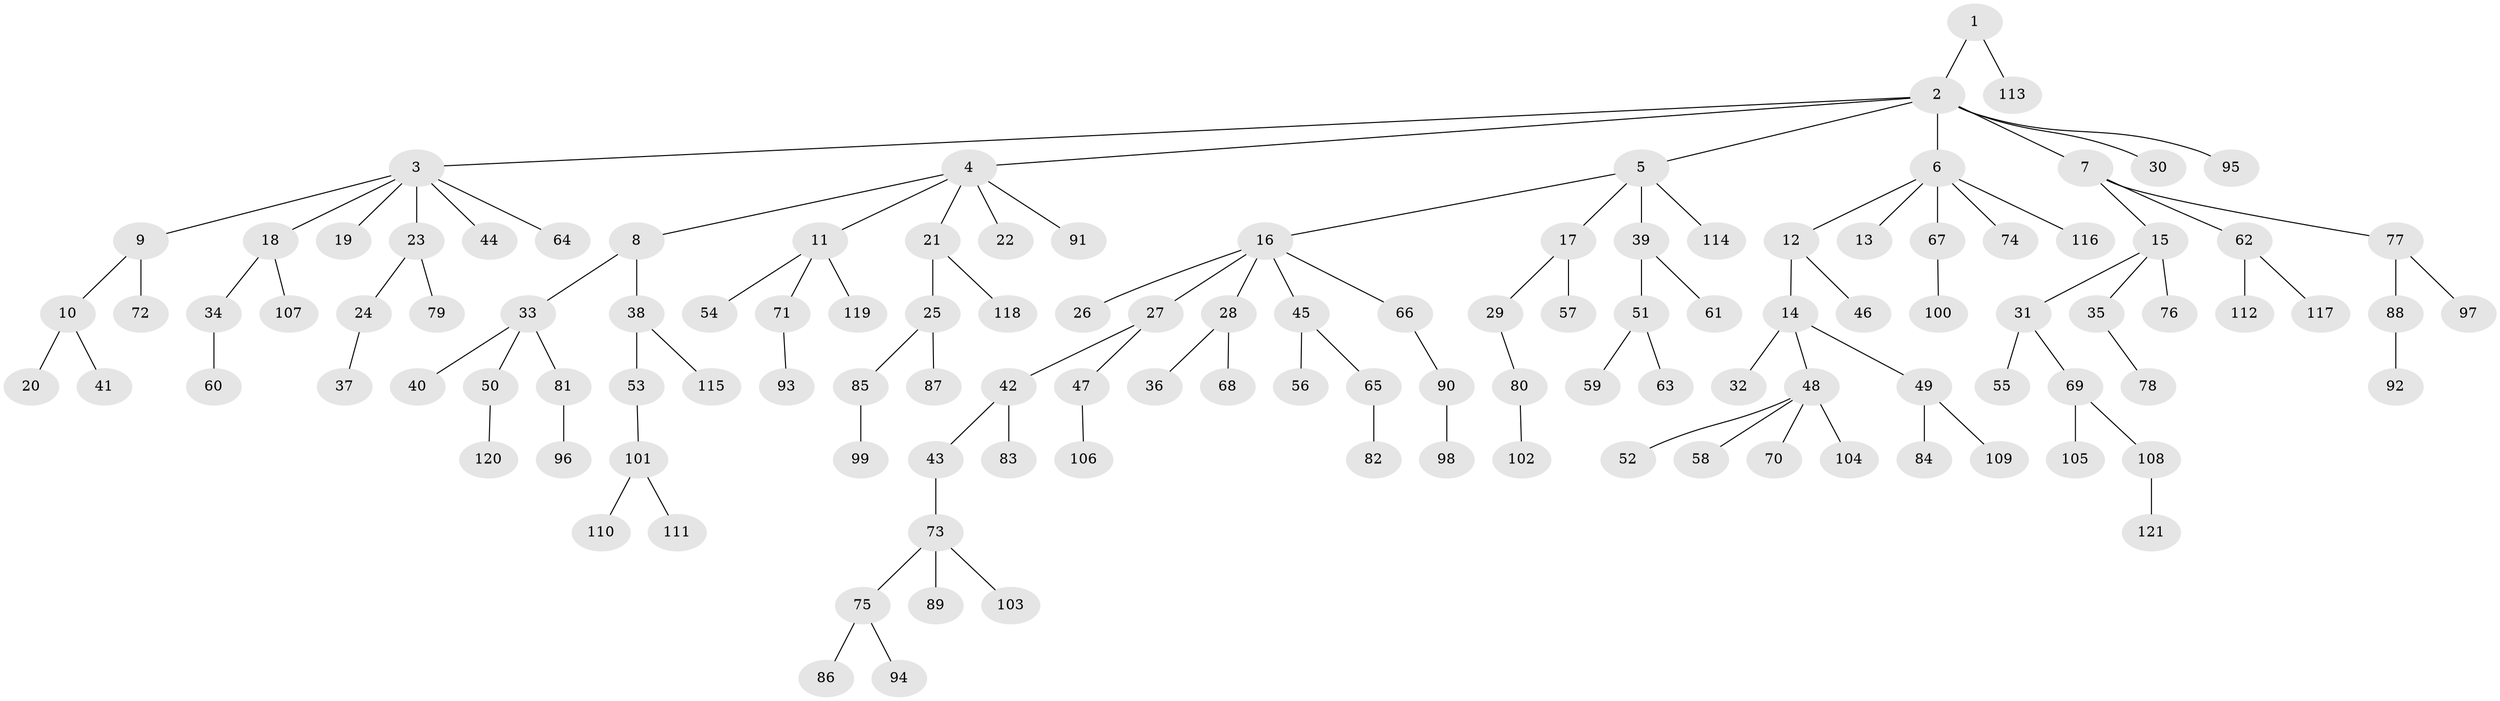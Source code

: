 // coarse degree distribution, {2: 0.11666666666666667, 1: 0.7666666666666667, 4: 0.05, 8: 0.016666666666666666, 5: 0.03333333333333333, 28: 0.016666666666666666}
// Generated by graph-tools (version 1.1) at 2025/55/03/04/25 21:55:36]
// undirected, 121 vertices, 120 edges
graph export_dot {
graph [start="1"]
  node [color=gray90,style=filled];
  1;
  2;
  3;
  4;
  5;
  6;
  7;
  8;
  9;
  10;
  11;
  12;
  13;
  14;
  15;
  16;
  17;
  18;
  19;
  20;
  21;
  22;
  23;
  24;
  25;
  26;
  27;
  28;
  29;
  30;
  31;
  32;
  33;
  34;
  35;
  36;
  37;
  38;
  39;
  40;
  41;
  42;
  43;
  44;
  45;
  46;
  47;
  48;
  49;
  50;
  51;
  52;
  53;
  54;
  55;
  56;
  57;
  58;
  59;
  60;
  61;
  62;
  63;
  64;
  65;
  66;
  67;
  68;
  69;
  70;
  71;
  72;
  73;
  74;
  75;
  76;
  77;
  78;
  79;
  80;
  81;
  82;
  83;
  84;
  85;
  86;
  87;
  88;
  89;
  90;
  91;
  92;
  93;
  94;
  95;
  96;
  97;
  98;
  99;
  100;
  101;
  102;
  103;
  104;
  105;
  106;
  107;
  108;
  109;
  110;
  111;
  112;
  113;
  114;
  115;
  116;
  117;
  118;
  119;
  120;
  121;
  1 -- 2;
  1 -- 113;
  2 -- 3;
  2 -- 4;
  2 -- 5;
  2 -- 6;
  2 -- 7;
  2 -- 30;
  2 -- 95;
  3 -- 9;
  3 -- 18;
  3 -- 19;
  3 -- 23;
  3 -- 44;
  3 -- 64;
  4 -- 8;
  4 -- 11;
  4 -- 21;
  4 -- 22;
  4 -- 91;
  5 -- 16;
  5 -- 17;
  5 -- 39;
  5 -- 114;
  6 -- 12;
  6 -- 13;
  6 -- 67;
  6 -- 74;
  6 -- 116;
  7 -- 15;
  7 -- 62;
  7 -- 77;
  8 -- 33;
  8 -- 38;
  9 -- 10;
  9 -- 72;
  10 -- 20;
  10 -- 41;
  11 -- 54;
  11 -- 71;
  11 -- 119;
  12 -- 14;
  12 -- 46;
  14 -- 32;
  14 -- 48;
  14 -- 49;
  15 -- 31;
  15 -- 35;
  15 -- 76;
  16 -- 26;
  16 -- 27;
  16 -- 28;
  16 -- 45;
  16 -- 66;
  17 -- 29;
  17 -- 57;
  18 -- 34;
  18 -- 107;
  21 -- 25;
  21 -- 118;
  23 -- 24;
  23 -- 79;
  24 -- 37;
  25 -- 85;
  25 -- 87;
  27 -- 42;
  27 -- 47;
  28 -- 36;
  28 -- 68;
  29 -- 80;
  31 -- 55;
  31 -- 69;
  33 -- 40;
  33 -- 50;
  33 -- 81;
  34 -- 60;
  35 -- 78;
  38 -- 53;
  38 -- 115;
  39 -- 51;
  39 -- 61;
  42 -- 43;
  42 -- 83;
  43 -- 73;
  45 -- 56;
  45 -- 65;
  47 -- 106;
  48 -- 52;
  48 -- 58;
  48 -- 70;
  48 -- 104;
  49 -- 84;
  49 -- 109;
  50 -- 120;
  51 -- 59;
  51 -- 63;
  53 -- 101;
  62 -- 112;
  62 -- 117;
  65 -- 82;
  66 -- 90;
  67 -- 100;
  69 -- 105;
  69 -- 108;
  71 -- 93;
  73 -- 75;
  73 -- 89;
  73 -- 103;
  75 -- 86;
  75 -- 94;
  77 -- 88;
  77 -- 97;
  80 -- 102;
  81 -- 96;
  85 -- 99;
  88 -- 92;
  90 -- 98;
  101 -- 110;
  101 -- 111;
  108 -- 121;
}
